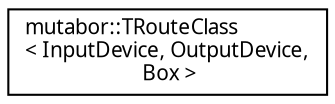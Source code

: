 digraph "Grafische Darstellung der Klassenhierarchie"
{
  edge [fontname="Sans",fontsize="10",labelfontname="Sans",labelfontsize="10"];
  node [fontname="Sans",fontsize="10",shape=record];
  rankdir="LR";
  Node0 [label="mutabor::TRouteClass\l\< InputDevice, OutputDevice,\l Box \>",height=0.2,width=0.4,color="black", fillcolor="white", style="filled",URL="$db/d05/classmutabor_1_1TRouteClass.html"];
}
